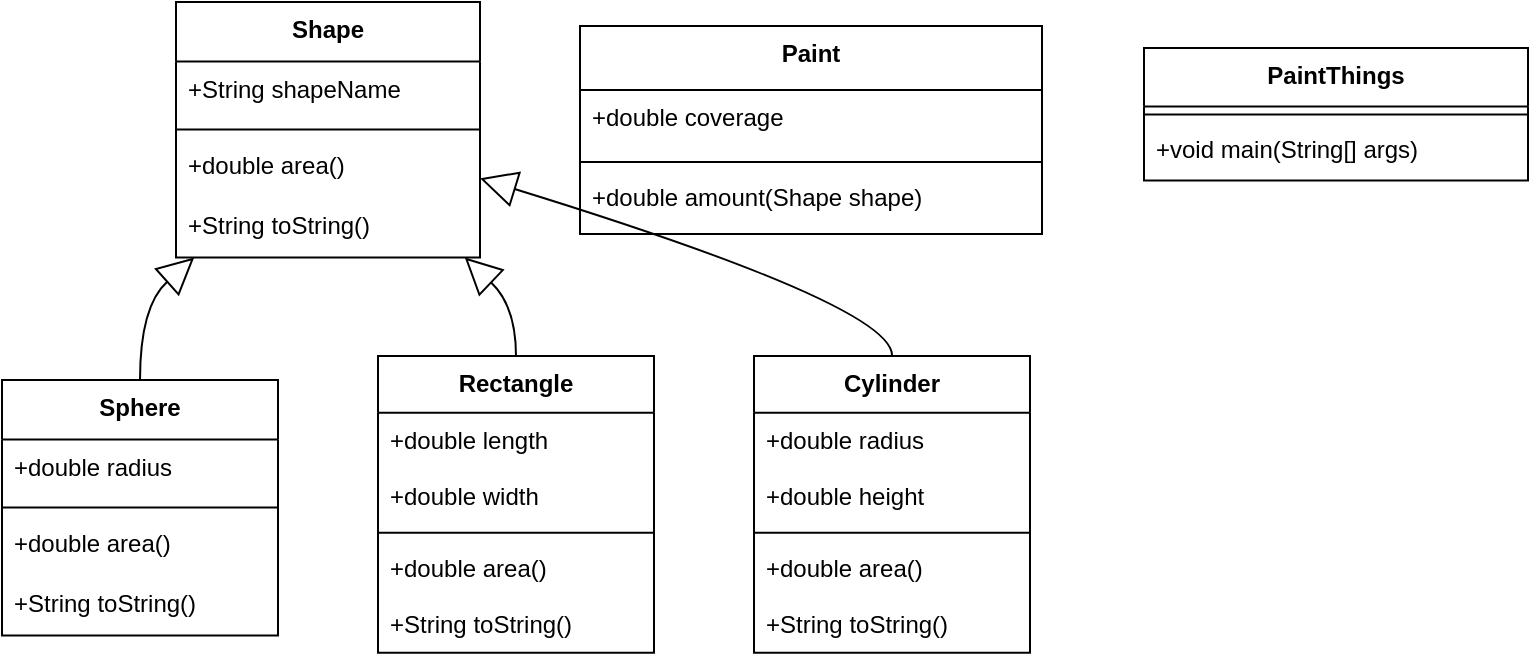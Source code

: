 <mxfile version="24.7.17">
  <diagram name="Page-1" id="ChJx3y0nyNyGpWBF7ftN">
    <mxGraphModel dx="1418" dy="867" grid="1" gridSize="10" guides="1" tooltips="1" connect="1" arrows="1" fold="1" page="1" pageScale="1" pageWidth="850" pageHeight="1100" math="0" shadow="0">
      <root>
        <mxCell id="0" />
        <mxCell id="1" parent="0" />
        <mxCell id="o_zcKpLf6Lm1jRTvalWN-1" value="Shape" style="swimlane;fontStyle=1;align=center;verticalAlign=top;childLayout=stackLayout;horizontal=1;startSize=29.75;horizontalStack=0;resizeParent=1;resizeParentMax=0;resizeLast=0;collapsible=0;marginBottom=0;" vertex="1" parent="1">
          <mxGeometry x="107" y="20" width="152" height="127.75" as="geometry" />
        </mxCell>
        <mxCell id="o_zcKpLf6Lm1jRTvalWN-2" value="+String shapeName" style="text;strokeColor=none;fillColor=none;align=left;verticalAlign=top;spacingLeft=4;spacingRight=4;overflow=hidden;rotatable=0;points=[[0,0.5],[1,0.5]];portConstraint=eastwest;" vertex="1" parent="o_zcKpLf6Lm1jRTvalWN-1">
          <mxGeometry y="29.75" width="152" height="30" as="geometry" />
        </mxCell>
        <mxCell id="o_zcKpLf6Lm1jRTvalWN-3" style="line;strokeWidth=1;fillColor=none;align=left;verticalAlign=middle;spacingTop=-1;spacingLeft=3;spacingRight=3;rotatable=0;labelPosition=right;points=[];portConstraint=eastwest;strokeColor=inherit;" vertex="1" parent="o_zcKpLf6Lm1jRTvalWN-1">
          <mxGeometry y="59.75" width="152" height="8" as="geometry" />
        </mxCell>
        <mxCell id="o_zcKpLf6Lm1jRTvalWN-4" value="+double area()" style="text;strokeColor=none;fillColor=none;align=left;verticalAlign=top;spacingLeft=4;spacingRight=4;overflow=hidden;rotatable=0;points=[[0,0.5],[1,0.5]];portConstraint=eastwest;" vertex="1" parent="o_zcKpLf6Lm1jRTvalWN-1">
          <mxGeometry y="67.75" width="152" height="30" as="geometry" />
        </mxCell>
        <mxCell id="o_zcKpLf6Lm1jRTvalWN-5" value="+String toString()" style="text;strokeColor=none;fillColor=none;align=left;verticalAlign=top;spacingLeft=4;spacingRight=4;overflow=hidden;rotatable=0;points=[[0,0.5],[1,0.5]];portConstraint=eastwest;" vertex="1" parent="o_zcKpLf6Lm1jRTvalWN-1">
          <mxGeometry y="97.75" width="152" height="30" as="geometry" />
        </mxCell>
        <mxCell id="o_zcKpLf6Lm1jRTvalWN-6" value="Sphere" style="swimlane;fontStyle=1;align=center;verticalAlign=top;childLayout=stackLayout;horizontal=1;startSize=29.75;horizontalStack=0;resizeParent=1;resizeParentMax=0;resizeLast=0;collapsible=0;marginBottom=0;" vertex="1" parent="1">
          <mxGeometry x="20" y="209" width="138" height="127.75" as="geometry" />
        </mxCell>
        <mxCell id="o_zcKpLf6Lm1jRTvalWN-7" value="+double radius" style="text;strokeColor=none;fillColor=none;align=left;verticalAlign=top;spacingLeft=4;spacingRight=4;overflow=hidden;rotatable=0;points=[[0,0.5],[1,0.5]];portConstraint=eastwest;" vertex="1" parent="o_zcKpLf6Lm1jRTvalWN-6">
          <mxGeometry y="29.75" width="138" height="30" as="geometry" />
        </mxCell>
        <mxCell id="o_zcKpLf6Lm1jRTvalWN-8" style="line;strokeWidth=1;fillColor=none;align=left;verticalAlign=middle;spacingTop=-1;spacingLeft=3;spacingRight=3;rotatable=0;labelPosition=right;points=[];portConstraint=eastwest;strokeColor=inherit;" vertex="1" parent="o_zcKpLf6Lm1jRTvalWN-6">
          <mxGeometry y="59.75" width="138" height="8" as="geometry" />
        </mxCell>
        <mxCell id="o_zcKpLf6Lm1jRTvalWN-9" value="+double area()" style="text;strokeColor=none;fillColor=none;align=left;verticalAlign=top;spacingLeft=4;spacingRight=4;overflow=hidden;rotatable=0;points=[[0,0.5],[1,0.5]];portConstraint=eastwest;" vertex="1" parent="o_zcKpLf6Lm1jRTvalWN-6">
          <mxGeometry y="67.75" width="138" height="30" as="geometry" />
        </mxCell>
        <mxCell id="o_zcKpLf6Lm1jRTvalWN-10" value="+String toString()" style="text;strokeColor=none;fillColor=none;align=left;verticalAlign=top;spacingLeft=4;spacingRight=4;overflow=hidden;rotatable=0;points=[[0,0.5],[1,0.5]];portConstraint=eastwest;" vertex="1" parent="o_zcKpLf6Lm1jRTvalWN-6">
          <mxGeometry y="97.75" width="138" height="30" as="geometry" />
        </mxCell>
        <mxCell id="o_zcKpLf6Lm1jRTvalWN-11" value="Rectangle" style="swimlane;fontStyle=1;align=center;verticalAlign=top;childLayout=stackLayout;horizontal=1;startSize=28.4;horizontalStack=0;resizeParent=1;resizeParentMax=0;resizeLast=0;collapsible=0;marginBottom=0;" vertex="1" parent="1">
          <mxGeometry x="208" y="197" width="138" height="148.4" as="geometry" />
        </mxCell>
        <mxCell id="o_zcKpLf6Lm1jRTvalWN-12" value="+double length" style="text;strokeColor=none;fillColor=none;align=left;verticalAlign=top;spacingLeft=4;spacingRight=4;overflow=hidden;rotatable=0;points=[[0,0.5],[1,0.5]];portConstraint=eastwest;" vertex="1" parent="o_zcKpLf6Lm1jRTvalWN-11">
          <mxGeometry y="28.4" width="138" height="28" as="geometry" />
        </mxCell>
        <mxCell id="o_zcKpLf6Lm1jRTvalWN-13" value="+double width" style="text;strokeColor=none;fillColor=none;align=left;verticalAlign=top;spacingLeft=4;spacingRight=4;overflow=hidden;rotatable=0;points=[[0,0.5],[1,0.5]];portConstraint=eastwest;" vertex="1" parent="o_zcKpLf6Lm1jRTvalWN-11">
          <mxGeometry y="56.4" width="138" height="28" as="geometry" />
        </mxCell>
        <mxCell id="o_zcKpLf6Lm1jRTvalWN-14" style="line;strokeWidth=1;fillColor=none;align=left;verticalAlign=middle;spacingTop=-1;spacingLeft=3;spacingRight=3;rotatable=0;labelPosition=right;points=[];portConstraint=eastwest;strokeColor=inherit;" vertex="1" parent="o_zcKpLf6Lm1jRTvalWN-11">
          <mxGeometry y="84.4" width="138" height="8" as="geometry" />
        </mxCell>
        <mxCell id="o_zcKpLf6Lm1jRTvalWN-15" value="+double area()" style="text;strokeColor=none;fillColor=none;align=left;verticalAlign=top;spacingLeft=4;spacingRight=4;overflow=hidden;rotatable=0;points=[[0,0.5],[1,0.5]];portConstraint=eastwest;" vertex="1" parent="o_zcKpLf6Lm1jRTvalWN-11">
          <mxGeometry y="92.4" width="138" height="28" as="geometry" />
        </mxCell>
        <mxCell id="o_zcKpLf6Lm1jRTvalWN-16" value="+String toString()" style="text;strokeColor=none;fillColor=none;align=left;verticalAlign=top;spacingLeft=4;spacingRight=4;overflow=hidden;rotatable=0;points=[[0,0.5],[1,0.5]];portConstraint=eastwest;" vertex="1" parent="o_zcKpLf6Lm1jRTvalWN-11">
          <mxGeometry y="120.4" width="138" height="28" as="geometry" />
        </mxCell>
        <mxCell id="o_zcKpLf6Lm1jRTvalWN-17" value="Cylinder" style="swimlane;fontStyle=1;align=center;verticalAlign=top;childLayout=stackLayout;horizontal=1;startSize=28.4;horizontalStack=0;resizeParent=1;resizeParentMax=0;resizeLast=0;collapsible=0;marginBottom=0;" vertex="1" parent="1">
          <mxGeometry x="396" y="197" width="138" height="148.4" as="geometry" />
        </mxCell>
        <mxCell id="o_zcKpLf6Lm1jRTvalWN-18" value="+double radius" style="text;strokeColor=none;fillColor=none;align=left;verticalAlign=top;spacingLeft=4;spacingRight=4;overflow=hidden;rotatable=0;points=[[0,0.5],[1,0.5]];portConstraint=eastwest;" vertex="1" parent="o_zcKpLf6Lm1jRTvalWN-17">
          <mxGeometry y="28.4" width="138" height="28" as="geometry" />
        </mxCell>
        <mxCell id="o_zcKpLf6Lm1jRTvalWN-19" value="+double height" style="text;strokeColor=none;fillColor=none;align=left;verticalAlign=top;spacingLeft=4;spacingRight=4;overflow=hidden;rotatable=0;points=[[0,0.5],[1,0.5]];portConstraint=eastwest;" vertex="1" parent="o_zcKpLf6Lm1jRTvalWN-17">
          <mxGeometry y="56.4" width="138" height="28" as="geometry" />
        </mxCell>
        <mxCell id="o_zcKpLf6Lm1jRTvalWN-20" style="line;strokeWidth=1;fillColor=none;align=left;verticalAlign=middle;spacingTop=-1;spacingLeft=3;spacingRight=3;rotatable=0;labelPosition=right;points=[];portConstraint=eastwest;strokeColor=inherit;" vertex="1" parent="o_zcKpLf6Lm1jRTvalWN-17">
          <mxGeometry y="84.4" width="138" height="8" as="geometry" />
        </mxCell>
        <mxCell id="o_zcKpLf6Lm1jRTvalWN-21" value="+double area()" style="text;strokeColor=none;fillColor=none;align=left;verticalAlign=top;spacingLeft=4;spacingRight=4;overflow=hidden;rotatable=0;points=[[0,0.5],[1,0.5]];portConstraint=eastwest;" vertex="1" parent="o_zcKpLf6Lm1jRTvalWN-17">
          <mxGeometry y="92.4" width="138" height="28" as="geometry" />
        </mxCell>
        <mxCell id="o_zcKpLf6Lm1jRTvalWN-22" value="+String toString()" style="text;strokeColor=none;fillColor=none;align=left;verticalAlign=top;spacingLeft=4;spacingRight=4;overflow=hidden;rotatable=0;points=[[0,0.5],[1,0.5]];portConstraint=eastwest;" vertex="1" parent="o_zcKpLf6Lm1jRTvalWN-17">
          <mxGeometry y="120.4" width="138" height="28" as="geometry" />
        </mxCell>
        <mxCell id="o_zcKpLf6Lm1jRTvalWN-23" value="Paint" style="swimlane;fontStyle=1;align=center;verticalAlign=top;childLayout=stackLayout;horizontal=1;startSize=32;horizontalStack=0;resizeParent=1;resizeParentMax=0;resizeLast=0;collapsible=0;marginBottom=0;" vertex="1" parent="1">
          <mxGeometry x="309" y="32" width="231" height="104" as="geometry" />
        </mxCell>
        <mxCell id="o_zcKpLf6Lm1jRTvalWN-24" value="+double coverage" style="text;strokeColor=none;fillColor=none;align=left;verticalAlign=top;spacingLeft=4;spacingRight=4;overflow=hidden;rotatable=0;points=[[0,0.5],[1,0.5]];portConstraint=eastwest;" vertex="1" parent="o_zcKpLf6Lm1jRTvalWN-23">
          <mxGeometry y="32" width="231" height="32" as="geometry" />
        </mxCell>
        <mxCell id="o_zcKpLf6Lm1jRTvalWN-25" style="line;strokeWidth=1;fillColor=none;align=left;verticalAlign=middle;spacingTop=-1;spacingLeft=3;spacingRight=3;rotatable=0;labelPosition=right;points=[];portConstraint=eastwest;strokeColor=inherit;" vertex="1" parent="o_zcKpLf6Lm1jRTvalWN-23">
          <mxGeometry y="64" width="231" height="8" as="geometry" />
        </mxCell>
        <mxCell id="o_zcKpLf6Lm1jRTvalWN-26" value="+double amount(Shape shape)" style="text;strokeColor=none;fillColor=none;align=left;verticalAlign=top;spacingLeft=4;spacingRight=4;overflow=hidden;rotatable=0;points=[[0,0.5],[1,0.5]];portConstraint=eastwest;" vertex="1" parent="o_zcKpLf6Lm1jRTvalWN-23">
          <mxGeometry y="72" width="231" height="32" as="geometry" />
        </mxCell>
        <mxCell id="o_zcKpLf6Lm1jRTvalWN-27" value="PaintThings" style="swimlane;fontStyle=1;align=center;verticalAlign=top;childLayout=stackLayout;horizontal=1;startSize=29.2;horizontalStack=0;resizeParent=1;resizeParentMax=0;resizeLast=0;collapsible=0;marginBottom=0;" vertex="1" parent="1">
          <mxGeometry x="591" y="43" width="192" height="66.2" as="geometry" />
        </mxCell>
        <mxCell id="o_zcKpLf6Lm1jRTvalWN-28" style="line;strokeWidth=1;fillColor=none;align=left;verticalAlign=middle;spacingTop=-1;spacingLeft=3;spacingRight=3;rotatable=0;labelPosition=right;points=[];portConstraint=eastwest;strokeColor=inherit;" vertex="1" parent="o_zcKpLf6Lm1jRTvalWN-27">
          <mxGeometry y="29.2" width="192" height="8" as="geometry" />
        </mxCell>
        <mxCell id="o_zcKpLf6Lm1jRTvalWN-29" value="+void main(String[] args)" style="text;strokeColor=none;fillColor=none;align=left;verticalAlign=top;spacingLeft=4;spacingRight=4;overflow=hidden;rotatable=0;points=[[0,0.5],[1,0.5]];portConstraint=eastwest;" vertex="1" parent="o_zcKpLf6Lm1jRTvalWN-27">
          <mxGeometry y="37.2" width="192" height="29" as="geometry" />
        </mxCell>
        <mxCell id="o_zcKpLf6Lm1jRTvalWN-30" value="" style="curved=1;startArrow=block;startSize=16;startFill=0;endArrow=none;exitX=0.06;exitY=1;entryX=0.5;entryY=0;rounded=0;" edge="1" parent="1" source="o_zcKpLf6Lm1jRTvalWN-1" target="o_zcKpLf6Lm1jRTvalWN-6">
          <mxGeometry relative="1" as="geometry">
            <Array as="points">
              <mxPoint x="89" y="172" />
            </Array>
          </mxGeometry>
        </mxCell>
        <mxCell id="o_zcKpLf6Lm1jRTvalWN-31" value="" style="curved=1;startArrow=block;startSize=16;startFill=0;endArrow=none;exitX=0.95;exitY=1;entryX=0.5;entryY=0;rounded=0;" edge="1" parent="1" source="o_zcKpLf6Lm1jRTvalWN-1" target="o_zcKpLf6Lm1jRTvalWN-11">
          <mxGeometry relative="1" as="geometry">
            <Array as="points">
              <mxPoint x="277" y="172" />
            </Array>
          </mxGeometry>
        </mxCell>
        <mxCell id="o_zcKpLf6Lm1jRTvalWN-32" value="" style="curved=1;startArrow=block;startSize=16;startFill=0;endArrow=none;exitX=1;exitY=0.69;entryX=0.5;entryY=0;rounded=0;" edge="1" parent="1" source="o_zcKpLf6Lm1jRTvalWN-1" target="o_zcKpLf6Lm1jRTvalWN-17">
          <mxGeometry relative="1" as="geometry">
            <Array as="points">
              <mxPoint x="466" y="172" />
            </Array>
          </mxGeometry>
        </mxCell>
      </root>
    </mxGraphModel>
  </diagram>
</mxfile>

